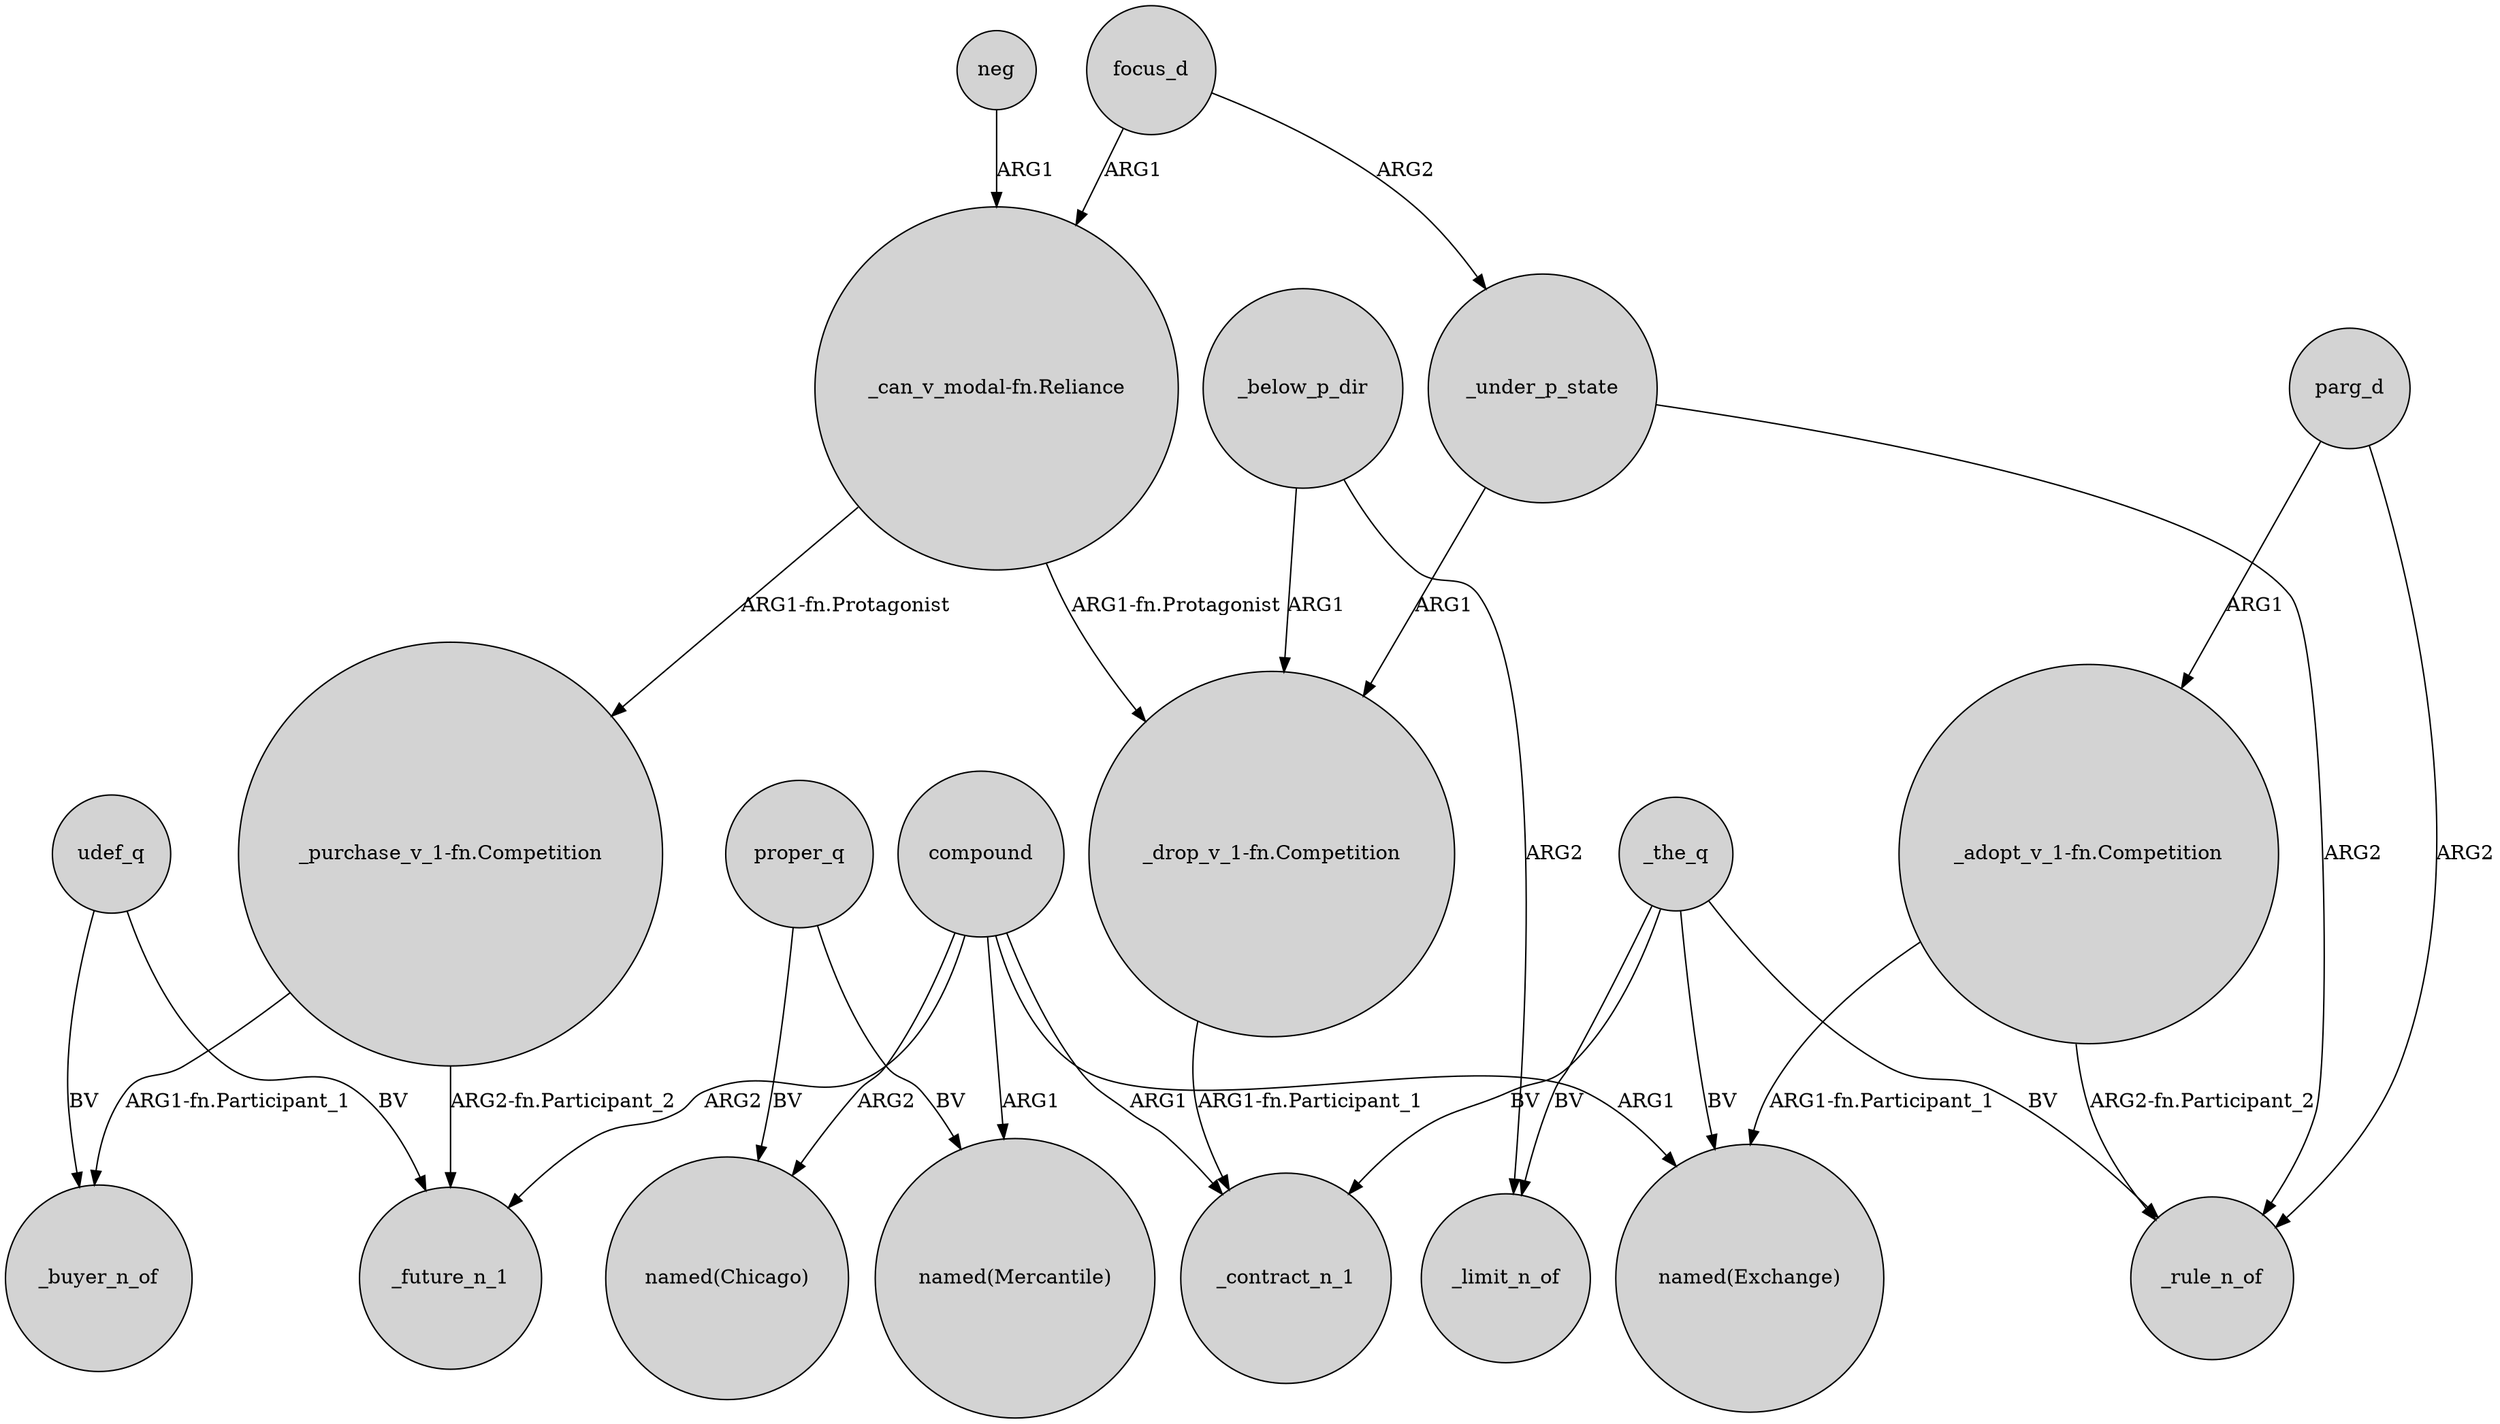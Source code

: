 digraph {
	node [shape=circle style=filled]
	"_drop_v_1-fn.Competition" -> _contract_n_1 [label="ARG1-fn.Participant_1"]
	focus_d -> "_can_v_modal-fn.Reliance" [label=ARG1]
	parg_d -> _rule_n_of [label=ARG2]
	udef_q -> _buyer_n_of [label=BV]
	compound -> _contract_n_1 [label=ARG1]
	"_purchase_v_1-fn.Competition" -> _future_n_1 [label="ARG2-fn.Participant_2"]
	"_adopt_v_1-fn.Competition" -> _rule_n_of [label="ARG2-fn.Participant_2"]
	_the_q -> _rule_n_of [label=BV]
	"_can_v_modal-fn.Reliance" -> "_purchase_v_1-fn.Competition" [label="ARG1-fn.Protagonist"]
	compound -> "named(Exchange)" [label=ARG1]
	compound -> _future_n_1 [label=ARG2]
	_the_q -> "named(Exchange)" [label=BV]
	neg -> "_can_v_modal-fn.Reliance" [label=ARG1]
	udef_q -> _future_n_1 [label=BV]
	_under_p_state -> _rule_n_of [label=ARG2]
	_the_q -> _limit_n_of [label=BV]
	parg_d -> "_adopt_v_1-fn.Competition" [label=ARG1]
	proper_q -> "named(Chicago)" [label=BV]
	compound -> "named(Chicago)" [label=ARG2]
	compound -> "named(Mercantile)" [label=ARG1]
	_the_q -> _contract_n_1 [label=BV]
	"_purchase_v_1-fn.Competition" -> _buyer_n_of [label="ARG1-fn.Participant_1"]
	_below_p_dir -> "_drop_v_1-fn.Competition" [label=ARG1]
	"_can_v_modal-fn.Reliance" -> "_drop_v_1-fn.Competition" [label="ARG1-fn.Protagonist"]
	_under_p_state -> "_drop_v_1-fn.Competition" [label=ARG1]
	focus_d -> _under_p_state [label=ARG2]
	_below_p_dir -> _limit_n_of [label=ARG2]
	proper_q -> "named(Mercantile)" [label=BV]
	"_adopt_v_1-fn.Competition" -> "named(Exchange)" [label="ARG1-fn.Participant_1"]
}
